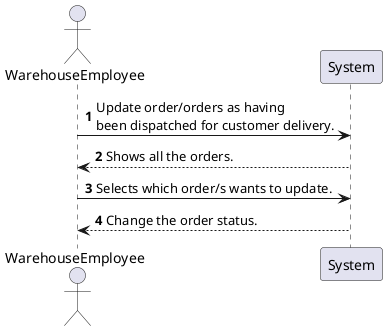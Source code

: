 @startuml
'https://plantuml.com/sequence-diagram

autonumber

actor WarehouseEmployee

WarehouseEmployee -> System : Update order/orders as having \nbeen dispatched for customer delivery.
System --> WarehouseEmployee : Shows all the orders.

WarehouseEmployee -> System : Selects which order/s wants to update.
System --> WarehouseEmployee : Change the order status.

@enduml